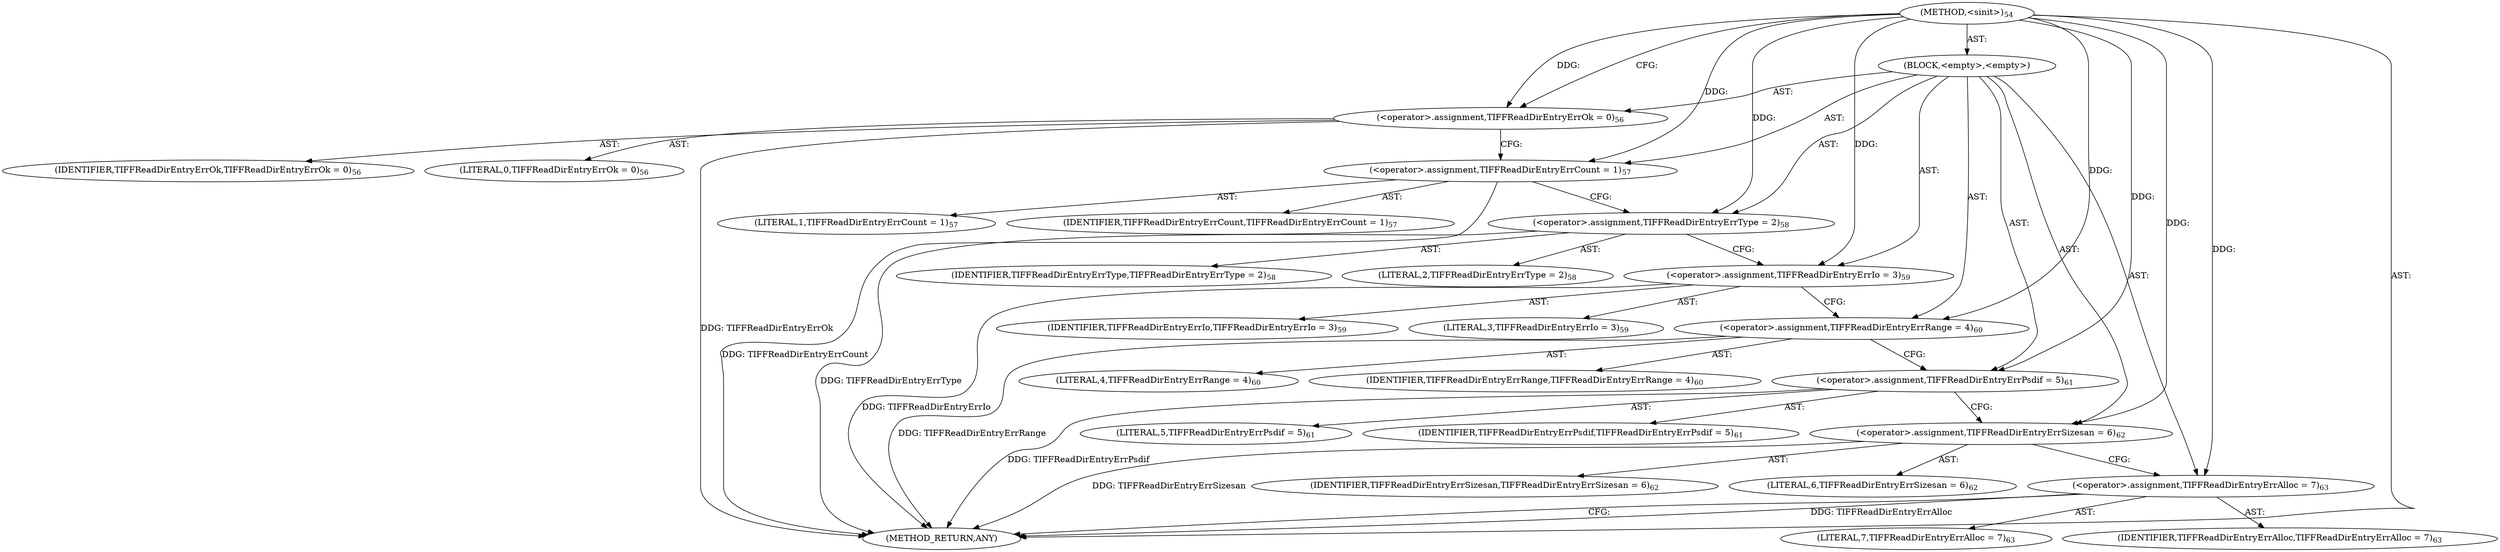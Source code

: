 digraph "&lt;sinit&gt;" {  
"77998" [label = <(METHOD,&lt;sinit&gt;)<SUB>54</SUB>> ]
"77999" [label = <(BLOCK,&lt;empty&gt;,&lt;empty&gt;)> ]
"78000" [label = <(&lt;operator&gt;.assignment,TIFFReadDirEntryErrOk = 0)<SUB>56</SUB>> ]
"78001" [label = <(IDENTIFIER,TIFFReadDirEntryErrOk,TIFFReadDirEntryErrOk = 0)<SUB>56</SUB>> ]
"78002" [label = <(LITERAL,0,TIFFReadDirEntryErrOk = 0)<SUB>56</SUB>> ]
"78003" [label = <(&lt;operator&gt;.assignment,TIFFReadDirEntryErrCount = 1)<SUB>57</SUB>> ]
"78004" [label = <(IDENTIFIER,TIFFReadDirEntryErrCount,TIFFReadDirEntryErrCount = 1)<SUB>57</SUB>> ]
"78005" [label = <(LITERAL,1,TIFFReadDirEntryErrCount = 1)<SUB>57</SUB>> ]
"78006" [label = <(&lt;operator&gt;.assignment,TIFFReadDirEntryErrType = 2)<SUB>58</SUB>> ]
"78007" [label = <(IDENTIFIER,TIFFReadDirEntryErrType,TIFFReadDirEntryErrType = 2)<SUB>58</SUB>> ]
"78008" [label = <(LITERAL,2,TIFFReadDirEntryErrType = 2)<SUB>58</SUB>> ]
"78009" [label = <(&lt;operator&gt;.assignment,TIFFReadDirEntryErrIo = 3)<SUB>59</SUB>> ]
"78010" [label = <(IDENTIFIER,TIFFReadDirEntryErrIo,TIFFReadDirEntryErrIo = 3)<SUB>59</SUB>> ]
"78011" [label = <(LITERAL,3,TIFFReadDirEntryErrIo = 3)<SUB>59</SUB>> ]
"78012" [label = <(&lt;operator&gt;.assignment,TIFFReadDirEntryErrRange = 4)<SUB>60</SUB>> ]
"78013" [label = <(IDENTIFIER,TIFFReadDirEntryErrRange,TIFFReadDirEntryErrRange = 4)<SUB>60</SUB>> ]
"78014" [label = <(LITERAL,4,TIFFReadDirEntryErrRange = 4)<SUB>60</SUB>> ]
"78015" [label = <(&lt;operator&gt;.assignment,TIFFReadDirEntryErrPsdif = 5)<SUB>61</SUB>> ]
"78016" [label = <(IDENTIFIER,TIFFReadDirEntryErrPsdif,TIFFReadDirEntryErrPsdif = 5)<SUB>61</SUB>> ]
"78017" [label = <(LITERAL,5,TIFFReadDirEntryErrPsdif = 5)<SUB>61</SUB>> ]
"78018" [label = <(&lt;operator&gt;.assignment,TIFFReadDirEntryErrSizesan = 6)<SUB>62</SUB>> ]
"78019" [label = <(IDENTIFIER,TIFFReadDirEntryErrSizesan,TIFFReadDirEntryErrSizesan = 6)<SUB>62</SUB>> ]
"78020" [label = <(LITERAL,6,TIFFReadDirEntryErrSizesan = 6)<SUB>62</SUB>> ]
"78021" [label = <(&lt;operator&gt;.assignment,TIFFReadDirEntryErrAlloc = 7)<SUB>63</SUB>> ]
"78022" [label = <(IDENTIFIER,TIFFReadDirEntryErrAlloc,TIFFReadDirEntryErrAlloc = 7)<SUB>63</SUB>> ]
"78023" [label = <(LITERAL,7,TIFFReadDirEntryErrAlloc = 7)<SUB>63</SUB>> ]
"78024" [label = <(METHOD_RETURN,ANY)> ]
  "77998" -> "77999"  [ label = "AST: "] 
  "77998" -> "78024"  [ label = "AST: "] 
  "77999" -> "78000"  [ label = "AST: "] 
  "77999" -> "78003"  [ label = "AST: "] 
  "77999" -> "78006"  [ label = "AST: "] 
  "77999" -> "78009"  [ label = "AST: "] 
  "77999" -> "78012"  [ label = "AST: "] 
  "77999" -> "78015"  [ label = "AST: "] 
  "77999" -> "78018"  [ label = "AST: "] 
  "77999" -> "78021"  [ label = "AST: "] 
  "78000" -> "78001"  [ label = "AST: "] 
  "78000" -> "78002"  [ label = "AST: "] 
  "78003" -> "78004"  [ label = "AST: "] 
  "78003" -> "78005"  [ label = "AST: "] 
  "78006" -> "78007"  [ label = "AST: "] 
  "78006" -> "78008"  [ label = "AST: "] 
  "78009" -> "78010"  [ label = "AST: "] 
  "78009" -> "78011"  [ label = "AST: "] 
  "78012" -> "78013"  [ label = "AST: "] 
  "78012" -> "78014"  [ label = "AST: "] 
  "78015" -> "78016"  [ label = "AST: "] 
  "78015" -> "78017"  [ label = "AST: "] 
  "78018" -> "78019"  [ label = "AST: "] 
  "78018" -> "78020"  [ label = "AST: "] 
  "78021" -> "78022"  [ label = "AST: "] 
  "78021" -> "78023"  [ label = "AST: "] 
  "78000" -> "78003"  [ label = "CFG: "] 
  "78003" -> "78006"  [ label = "CFG: "] 
  "78006" -> "78009"  [ label = "CFG: "] 
  "78009" -> "78012"  [ label = "CFG: "] 
  "78012" -> "78015"  [ label = "CFG: "] 
  "78015" -> "78018"  [ label = "CFG: "] 
  "78018" -> "78021"  [ label = "CFG: "] 
  "78021" -> "78024"  [ label = "CFG: "] 
  "77998" -> "78000"  [ label = "CFG: "] 
  "78018" -> "78024"  [ label = "DDG: TIFFReadDirEntryErrSizesan"] 
  "78000" -> "78024"  [ label = "DDG: TIFFReadDirEntryErrOk"] 
  "78021" -> "78024"  [ label = "DDG: TIFFReadDirEntryErrAlloc"] 
  "78012" -> "78024"  [ label = "DDG: TIFFReadDirEntryErrRange"] 
  "78015" -> "78024"  [ label = "DDG: TIFFReadDirEntryErrPsdif"] 
  "78009" -> "78024"  [ label = "DDG: TIFFReadDirEntryErrIo"] 
  "78006" -> "78024"  [ label = "DDG: TIFFReadDirEntryErrType"] 
  "78003" -> "78024"  [ label = "DDG: TIFFReadDirEntryErrCount"] 
  "77998" -> "78000"  [ label = "DDG: "] 
  "77998" -> "78003"  [ label = "DDG: "] 
  "77998" -> "78006"  [ label = "DDG: "] 
  "77998" -> "78009"  [ label = "DDG: "] 
  "77998" -> "78012"  [ label = "DDG: "] 
  "77998" -> "78015"  [ label = "DDG: "] 
  "77998" -> "78018"  [ label = "DDG: "] 
  "77998" -> "78021"  [ label = "DDG: "] 
}
